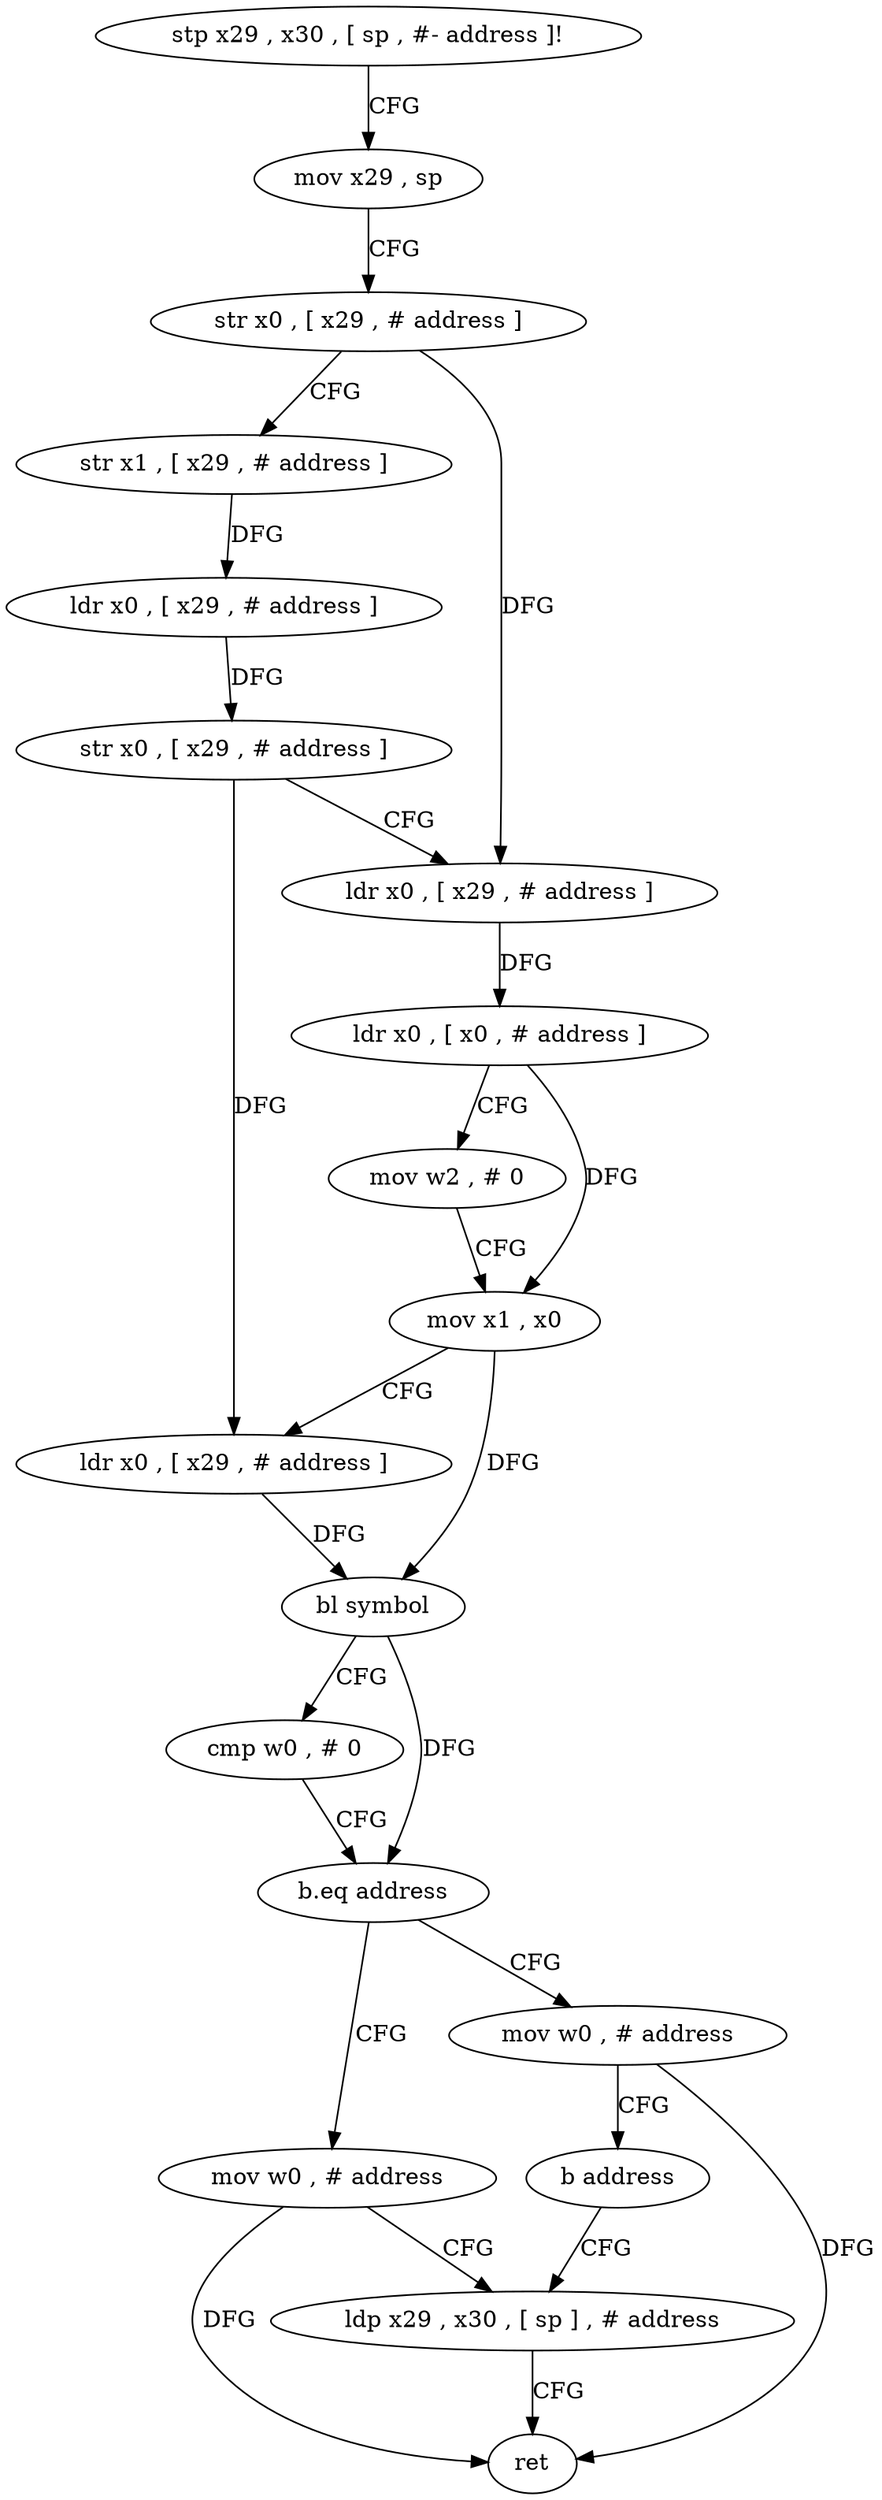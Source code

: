 digraph "func" {
"4208520" [label = "stp x29 , x30 , [ sp , #- address ]!" ]
"4208524" [label = "mov x29 , sp" ]
"4208528" [label = "str x0 , [ x29 , # address ]" ]
"4208532" [label = "str x1 , [ x29 , # address ]" ]
"4208536" [label = "ldr x0 , [ x29 , # address ]" ]
"4208540" [label = "str x0 , [ x29 , # address ]" ]
"4208544" [label = "ldr x0 , [ x29 , # address ]" ]
"4208548" [label = "ldr x0 , [ x0 , # address ]" ]
"4208552" [label = "mov w2 , # 0" ]
"4208556" [label = "mov x1 , x0" ]
"4208560" [label = "ldr x0 , [ x29 , # address ]" ]
"4208564" [label = "bl symbol" ]
"4208568" [label = "cmp w0 , # 0" ]
"4208572" [label = "b.eq address" ]
"4208584" [label = "mov w0 , # address" ]
"4208576" [label = "mov w0 , # address" ]
"4208588" [label = "ldp x29 , x30 , [ sp ] , # address" ]
"4208580" [label = "b address" ]
"4208592" [label = "ret" ]
"4208520" -> "4208524" [ label = "CFG" ]
"4208524" -> "4208528" [ label = "CFG" ]
"4208528" -> "4208532" [ label = "CFG" ]
"4208528" -> "4208544" [ label = "DFG" ]
"4208532" -> "4208536" [ label = "DFG" ]
"4208536" -> "4208540" [ label = "DFG" ]
"4208540" -> "4208544" [ label = "CFG" ]
"4208540" -> "4208560" [ label = "DFG" ]
"4208544" -> "4208548" [ label = "DFG" ]
"4208548" -> "4208552" [ label = "CFG" ]
"4208548" -> "4208556" [ label = "DFG" ]
"4208552" -> "4208556" [ label = "CFG" ]
"4208556" -> "4208560" [ label = "CFG" ]
"4208556" -> "4208564" [ label = "DFG" ]
"4208560" -> "4208564" [ label = "DFG" ]
"4208564" -> "4208568" [ label = "CFG" ]
"4208564" -> "4208572" [ label = "DFG" ]
"4208568" -> "4208572" [ label = "CFG" ]
"4208572" -> "4208584" [ label = "CFG" ]
"4208572" -> "4208576" [ label = "CFG" ]
"4208584" -> "4208588" [ label = "CFG" ]
"4208584" -> "4208592" [ label = "DFG" ]
"4208576" -> "4208580" [ label = "CFG" ]
"4208576" -> "4208592" [ label = "DFG" ]
"4208588" -> "4208592" [ label = "CFG" ]
"4208580" -> "4208588" [ label = "CFG" ]
}
